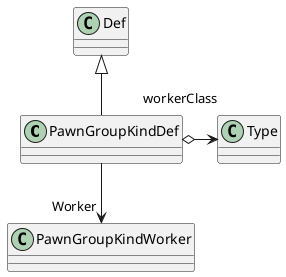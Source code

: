 @startuml
class PawnGroupKindDef {
}
Def <|-- PawnGroupKindDef
PawnGroupKindDef o-> "workerClass" Type
PawnGroupKindDef --> "Worker" PawnGroupKindWorker
@enduml
